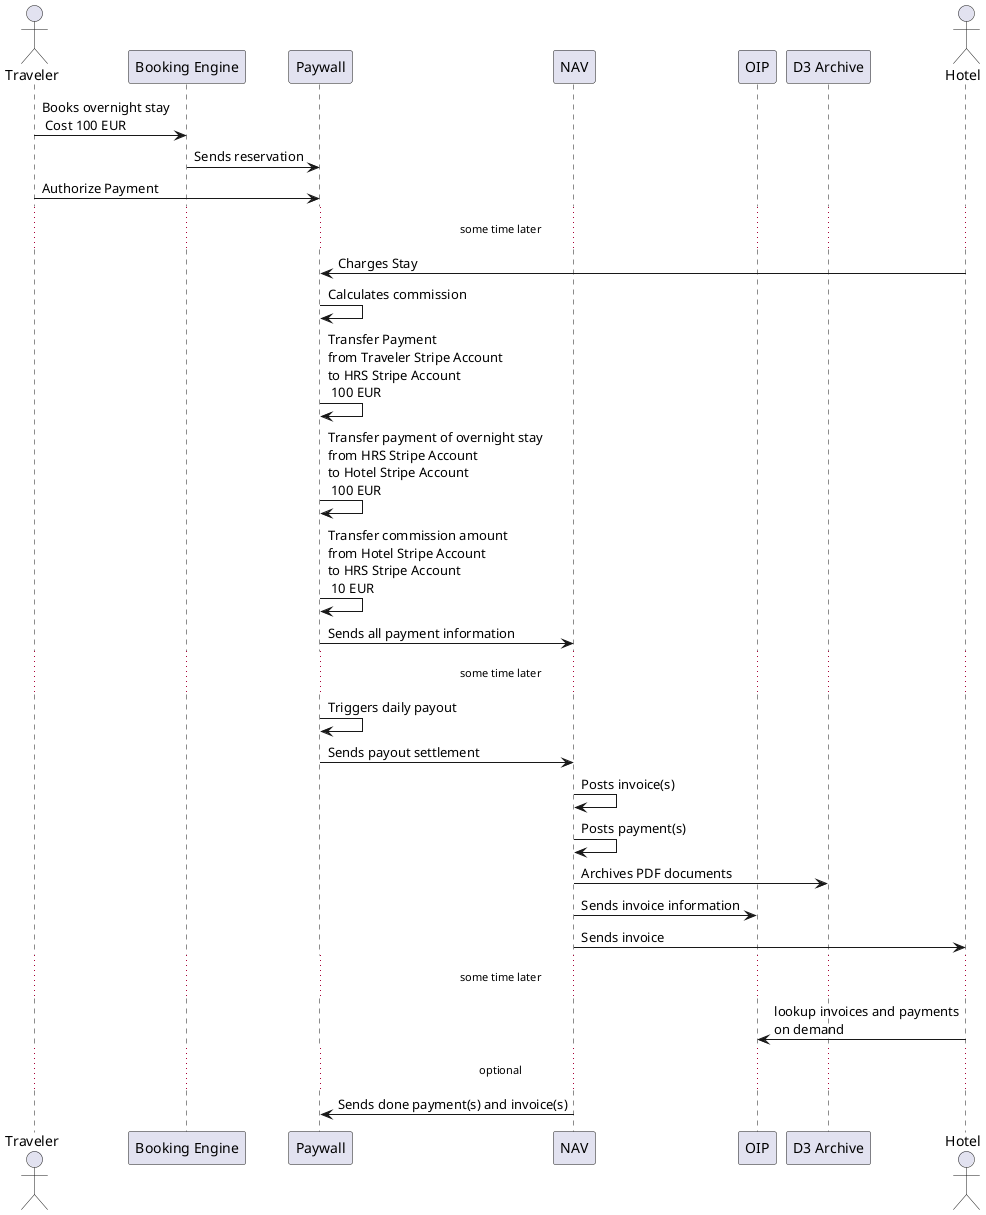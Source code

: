 @startuml
actor Traveler
participant "Booking Engine" as BookingEngine
participant "Paywall" as Paywall
participant "NAV" as NAV
participant "OIP" as OIP
participant "D3 Archive" as D3Archive
actor Hotel

Traveler -> BookingEngine : Books overnight stay\n Cost 100 EUR
BookingEngine -> Paywall : Sends reservation
Traveler -> Paywall : Authorize Payment
... some time later ...
Hotel -> Paywall : Charges Stay
Paywall -> Paywall : Calculates commission
Paywall -> Paywall : Transfer Payment \nfrom Traveler Stripe Account\nto HRS Stripe Account\n 100 EUR
Paywall -> Paywall : Transfer payment of overnight stay\nfrom HRS Stripe Account \nto Hotel Stripe Account\n 100 EUR
Paywall -> Paywall : Transfer commission amount\nfrom Hotel Stripe Account \nto HRS Stripe Account\n 10 EUR
Paywall -> NAV : Sends all payment information
... some time later ...
Paywall -> Paywall : Triggers daily payout
Paywall -> NAV : Sends payout settlement
NAV -> NAV : Posts invoice(s)
NAV -> NAV : Posts payment(s)
NAV -> D3Archive : Archives PDF documents
NAV -> OIP : Sends invoice information
NAV -> Hotel : Sends invoice
... some time later ...
Hotel -> OIP : lookup invoices and payments\non demand
... optional ...
NAV -> Paywall : Sends done payment(s) and invoice(s)
@enduml
